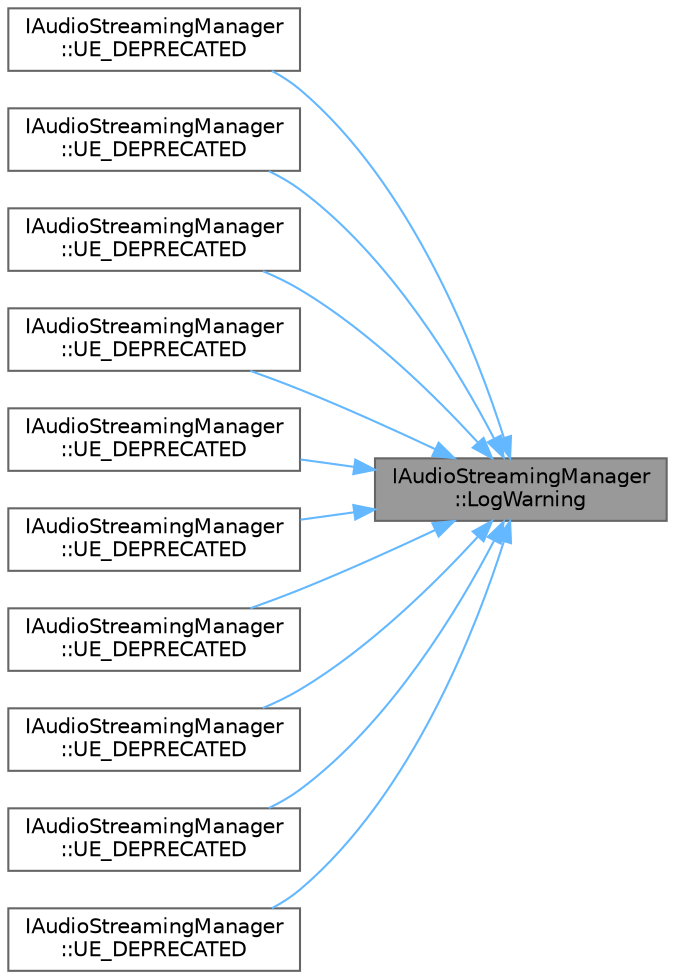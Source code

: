 digraph "IAudioStreamingManager::LogWarning"
{
 // INTERACTIVE_SVG=YES
 // LATEX_PDF_SIZE
  bgcolor="transparent";
  edge [fontname=Helvetica,fontsize=10,labelfontname=Helvetica,labelfontsize=10];
  node [fontname=Helvetica,fontsize=10,shape=box,height=0.2,width=0.4];
  rankdir="RL";
  Node1 [id="Node000001",label="IAudioStreamingManager\l::LogWarning",height=0.2,width=0.4,color="gray40", fillcolor="grey60", style="filled", fontcolor="black",tooltip=" "];
  Node1 -> Node2 [id="edge1_Node000001_Node000002",dir="back",color="steelblue1",style="solid",tooltip=" "];
  Node2 [id="Node000002",label="IAudioStreamingManager\l::UE_DEPRECATED",height=0.2,width=0.4,color="grey40", fillcolor="white", style="filled",URL="$d9/dc0/structIAudioStreamingManager.html#a8b70a698ed86fd4fc7c1a1d730955ce7",tooltip=" "];
  Node1 -> Node3 [id="edge2_Node000001_Node000003",dir="back",color="steelblue1",style="solid",tooltip=" "];
  Node3 [id="Node000003",label="IAudioStreamingManager\l::UE_DEPRECATED",height=0.2,width=0.4,color="grey40", fillcolor="white", style="filled",URL="$d9/dc0/structIAudioStreamingManager.html#aa0da97b7db6885220fbd59f233fb7705",tooltip="Returns true if this is a streaming Sound Source that is managed by the streaming manager."];
  Node1 -> Node4 [id="edge3_Node000001_Node000004",dir="back",color="steelblue1",style="solid",tooltip=" "];
  Node4 [id="Node000004",label="IAudioStreamingManager\l::UE_DEPRECATED",height=0.2,width=0.4,color="grey40", fillcolor="white", style="filled",URL="$d9/dc0/structIAudioStreamingManager.html#a6e0b7e97a95820303ae823ad54ecea22",tooltip="Returns true if this is a Sound Wave that is managed by the streaming manager."];
  Node1 -> Node5 [id="edge4_Node000001_Node000005",dir="back",color="steelblue1",style="solid",tooltip=" "];
  Node5 [id="Node000005",label="IAudioStreamingManager\l::UE_DEPRECATED",height=0.2,width=0.4,color="grey40", fillcolor="white", style="filled",URL="$d9/dc0/structIAudioStreamingManager.html#a32ffdf512b1da844700271ca6ea35b59",tooltip="Returns true if this Sound Wave is currently streaming a chunk."];
  Node1 -> Node6 [id="edge5_Node000001_Node000006",dir="back",color="steelblue1",style="solid",tooltip=" "];
  Node6 [id="Node000006",label="IAudioStreamingManager\l::UE_DEPRECATED",height=0.2,width=0.4,color="grey40", fillcolor="white", style="filled",URL="$d9/dc0/structIAudioStreamingManager.html#a864625de1b746806d0fbbe235fae2958",tooltip="Adds the decoder to the streaming manager to prevent stream chunks from getting reaped from underneat..."];
  Node1 -> Node7 [id="edge6_Node000001_Node000007",dir="back",color="steelblue1",style="solid",tooltip=" "];
  Node7 [id="Node000007",label="IAudioStreamingManager\l::UE_DEPRECATED",height=0.2,width=0.4,color="grey40", fillcolor="white", style="filled",URL="$d9/dc0/structIAudioStreamingManager.html#a0c60a81fed8c84c92b36e8f7b22231c4",tooltip="Adds a new Sound Source to the streaming manager."];
  Node1 -> Node8 [id="edge7_Node000001_Node000008",dir="back",color="steelblue1",style="solid",tooltip=" "];
  Node8 [id="Node000008",label="IAudioStreamingManager\l::UE_DEPRECATED",height=0.2,width=0.4,color="grey40", fillcolor="white", style="filled",URL="$d9/dc0/structIAudioStreamingManager.html#a38fbe8c0838fb107ae7fac2ec69eed29",tooltip="Adds a new Sound Wave to the streaming manager."];
  Node1 -> Node9 [id="edge8_Node000001_Node000009",dir="back",color="steelblue1",style="solid",tooltip=" "];
  Node9 [id="Node000009",label="IAudioStreamingManager\l::UE_DEPRECATED",height=0.2,width=0.4,color="grey40", fillcolor="white", style="filled",URL="$d9/dc0/structIAudioStreamingManager.html#ab2b49f6d65f765ab9a110ab5cbe40715",tooltip="Removes the decoder from the streaming manager."];
  Node1 -> Node10 [id="edge9_Node000001_Node000010",dir="back",color="steelblue1",style="solid",tooltip=" "];
  Node10 [id="Node000010",label="IAudioStreamingManager\l::UE_DEPRECATED",height=0.2,width=0.4,color="grey40", fillcolor="white", style="filled",URL="$d9/dc0/structIAudioStreamingManager.html#a065bf156fad6d44aa19664b40114dd4b",tooltip="Removes a Sound Source from the streaming manager."];
  Node1 -> Node11 [id="edge10_Node000001_Node000011",dir="back",color="steelblue1",style="solid",tooltip=" "];
  Node11 [id="Node000011",label="IAudioStreamingManager\l::UE_DEPRECATED",height=0.2,width=0.4,color="grey40", fillcolor="white", style="filled",URL="$d9/dc0/structIAudioStreamingManager.html#af851f90d647047eca80d021e43917afe",tooltip="Removes a Sound Wave from the streaming manager."];
}
